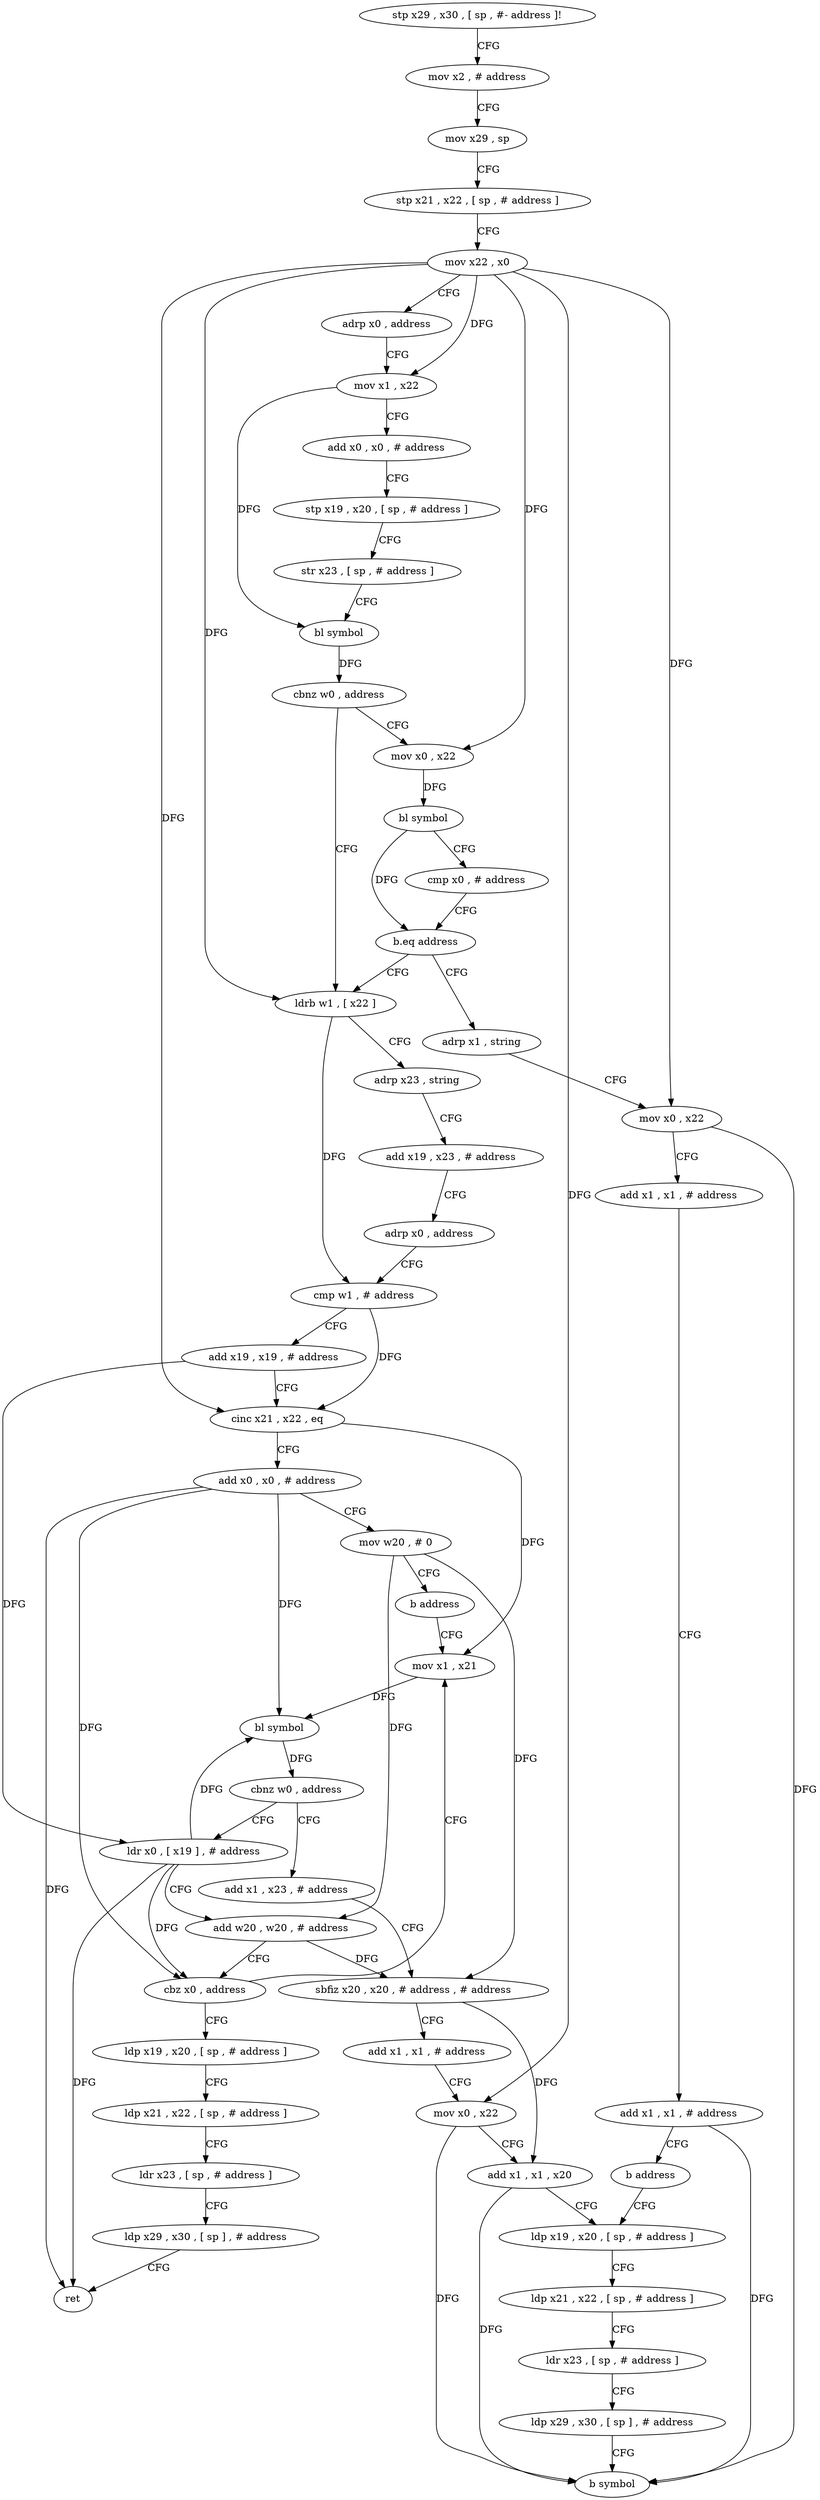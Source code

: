 digraph "func" {
"4259888" [label = "stp x29 , x30 , [ sp , #- address ]!" ]
"4259892" [label = "mov x2 , # address" ]
"4259896" [label = "mov x29 , sp" ]
"4259900" [label = "stp x21 , x22 , [ sp , # address ]" ]
"4259904" [label = "mov x22 , x0" ]
"4259908" [label = "adrp x0 , address" ]
"4259912" [label = "mov x1 , x22" ]
"4259916" [label = "add x0 , x0 , # address" ]
"4259920" [label = "stp x19 , x20 , [ sp , # address ]" ]
"4259924" [label = "str x23 , [ sp , # address ]" ]
"4259928" [label = "bl symbol" ]
"4259932" [label = "cbnz w0 , address" ]
"4259952" [label = "ldrb w1 , [ x22 ]" ]
"4259936" [label = "mov x0 , x22" ]
"4259956" [label = "adrp x23 , string" ]
"4259960" [label = "add x19 , x23 , # address" ]
"4259964" [label = "adrp x0 , address" ]
"4259968" [label = "cmp w1 , # address" ]
"4259972" [label = "add x19 , x19 , # address" ]
"4259976" [label = "cinc x21 , x22 , eq" ]
"4259980" [label = "add x0 , x0 , # address" ]
"4259984" [label = "mov w20 , # 0" ]
"4259988" [label = "b address" ]
"4260004" [label = "mov x1 , x21" ]
"4259940" [label = "bl symbol" ]
"4259944" [label = "cmp x0 , # address" ]
"4259948" [label = "b.eq address" ]
"4260076" [label = "adrp x1 , string" ]
"4260008" [label = "bl symbol" ]
"4260012" [label = "cbnz w0 , address" ]
"4259992" [label = "ldr x0 , [ x19 ] , # address" ]
"4260016" [label = "add x1 , x23 , # address" ]
"4260080" [label = "mov x0 , x22" ]
"4260084" [label = "add x1 , x1 , # address" ]
"4260088" [label = "add x1 , x1 , # address" ]
"4260092" [label = "b address" ]
"4260036" [label = "ldp x19 , x20 , [ sp , # address ]" ]
"4259996" [label = "add w20 , w20 , # address" ]
"4260000" [label = "cbz x0 , address" ]
"4260056" [label = "ldp x19 , x20 , [ sp , # address ]" ]
"4260020" [label = "sbfiz x20 , x20 , # address , # address" ]
"4260024" [label = "add x1 , x1 , # address" ]
"4260028" [label = "mov x0 , x22" ]
"4260032" [label = "add x1 , x1 , x20" ]
"4260040" [label = "ldp x21 , x22 , [ sp , # address ]" ]
"4260044" [label = "ldr x23 , [ sp , # address ]" ]
"4260048" [label = "ldp x29 , x30 , [ sp ] , # address" ]
"4260052" [label = "b symbol" ]
"4260060" [label = "ldp x21 , x22 , [ sp , # address ]" ]
"4260064" [label = "ldr x23 , [ sp , # address ]" ]
"4260068" [label = "ldp x29 , x30 , [ sp ] , # address" ]
"4260072" [label = "ret" ]
"4259888" -> "4259892" [ label = "CFG" ]
"4259892" -> "4259896" [ label = "CFG" ]
"4259896" -> "4259900" [ label = "CFG" ]
"4259900" -> "4259904" [ label = "CFG" ]
"4259904" -> "4259908" [ label = "CFG" ]
"4259904" -> "4259912" [ label = "DFG" ]
"4259904" -> "4259952" [ label = "DFG" ]
"4259904" -> "4259936" [ label = "DFG" ]
"4259904" -> "4259976" [ label = "DFG" ]
"4259904" -> "4260080" [ label = "DFG" ]
"4259904" -> "4260028" [ label = "DFG" ]
"4259908" -> "4259912" [ label = "CFG" ]
"4259912" -> "4259916" [ label = "CFG" ]
"4259912" -> "4259928" [ label = "DFG" ]
"4259916" -> "4259920" [ label = "CFG" ]
"4259920" -> "4259924" [ label = "CFG" ]
"4259924" -> "4259928" [ label = "CFG" ]
"4259928" -> "4259932" [ label = "DFG" ]
"4259932" -> "4259952" [ label = "CFG" ]
"4259932" -> "4259936" [ label = "CFG" ]
"4259952" -> "4259956" [ label = "CFG" ]
"4259952" -> "4259968" [ label = "DFG" ]
"4259936" -> "4259940" [ label = "DFG" ]
"4259956" -> "4259960" [ label = "CFG" ]
"4259960" -> "4259964" [ label = "CFG" ]
"4259964" -> "4259968" [ label = "CFG" ]
"4259968" -> "4259972" [ label = "CFG" ]
"4259968" -> "4259976" [ label = "DFG" ]
"4259972" -> "4259976" [ label = "CFG" ]
"4259972" -> "4259992" [ label = "DFG" ]
"4259976" -> "4259980" [ label = "CFG" ]
"4259976" -> "4260004" [ label = "DFG" ]
"4259980" -> "4259984" [ label = "CFG" ]
"4259980" -> "4260008" [ label = "DFG" ]
"4259980" -> "4260000" [ label = "DFG" ]
"4259980" -> "4260072" [ label = "DFG" ]
"4259984" -> "4259988" [ label = "CFG" ]
"4259984" -> "4259996" [ label = "DFG" ]
"4259984" -> "4260020" [ label = "DFG" ]
"4259988" -> "4260004" [ label = "CFG" ]
"4260004" -> "4260008" [ label = "DFG" ]
"4259940" -> "4259944" [ label = "CFG" ]
"4259940" -> "4259948" [ label = "DFG" ]
"4259944" -> "4259948" [ label = "CFG" ]
"4259948" -> "4260076" [ label = "CFG" ]
"4259948" -> "4259952" [ label = "CFG" ]
"4260076" -> "4260080" [ label = "CFG" ]
"4260008" -> "4260012" [ label = "DFG" ]
"4260012" -> "4259992" [ label = "CFG" ]
"4260012" -> "4260016" [ label = "CFG" ]
"4259992" -> "4259996" [ label = "CFG" ]
"4259992" -> "4260008" [ label = "DFG" ]
"4259992" -> "4260000" [ label = "DFG" ]
"4259992" -> "4260072" [ label = "DFG" ]
"4260016" -> "4260020" [ label = "CFG" ]
"4260080" -> "4260084" [ label = "CFG" ]
"4260080" -> "4260052" [ label = "DFG" ]
"4260084" -> "4260088" [ label = "CFG" ]
"4260088" -> "4260092" [ label = "CFG" ]
"4260088" -> "4260052" [ label = "DFG" ]
"4260092" -> "4260036" [ label = "CFG" ]
"4260036" -> "4260040" [ label = "CFG" ]
"4259996" -> "4260000" [ label = "CFG" ]
"4259996" -> "4260020" [ label = "DFG" ]
"4260000" -> "4260056" [ label = "CFG" ]
"4260000" -> "4260004" [ label = "CFG" ]
"4260056" -> "4260060" [ label = "CFG" ]
"4260020" -> "4260024" [ label = "CFG" ]
"4260020" -> "4260032" [ label = "DFG" ]
"4260024" -> "4260028" [ label = "CFG" ]
"4260028" -> "4260032" [ label = "CFG" ]
"4260028" -> "4260052" [ label = "DFG" ]
"4260032" -> "4260036" [ label = "CFG" ]
"4260032" -> "4260052" [ label = "DFG" ]
"4260040" -> "4260044" [ label = "CFG" ]
"4260044" -> "4260048" [ label = "CFG" ]
"4260048" -> "4260052" [ label = "CFG" ]
"4260060" -> "4260064" [ label = "CFG" ]
"4260064" -> "4260068" [ label = "CFG" ]
"4260068" -> "4260072" [ label = "CFG" ]
}
